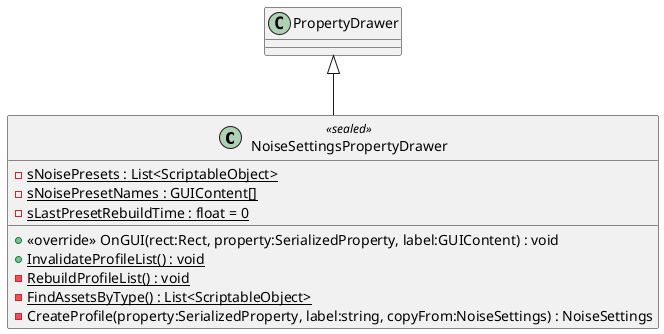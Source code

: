 @startuml
class NoiseSettingsPropertyDrawer <<sealed>> {
    + <<override>> OnGUI(rect:Rect, property:SerializedProperty, label:GUIContent) : void
    {static} - sNoisePresets : List<ScriptableObject>
    {static} - sNoisePresetNames : GUIContent[]
    {static} - sLastPresetRebuildTime : float = 0
    + {static} InvalidateProfileList() : void
    {static} - RebuildProfileList() : void
    {static} - FindAssetsByType() : List<ScriptableObject>
    - CreateProfile(property:SerializedProperty, label:string, copyFrom:NoiseSettings) : NoiseSettings
}
PropertyDrawer <|-- NoiseSettingsPropertyDrawer
@enduml
